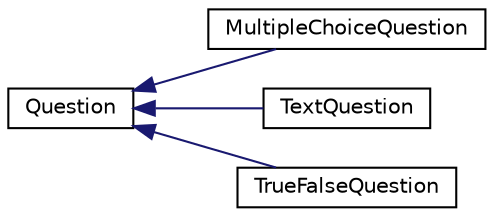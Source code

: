 digraph "Graphical Class Hierarchy"
{
  edge [fontname="Helvetica",fontsize="10",labelfontname="Helvetica",labelfontsize="10"];
  node [fontname="Helvetica",fontsize="10",shape=record];
  rankdir="LR";
  Node0 [label="Question",height=0.2,width=0.4,color="black", fillcolor="white", style="filled",URL="$classQuestion.html"];
  Node0 -> Node1 [dir="back",color="midnightblue",fontsize="10",style="solid",fontname="Helvetica"];
  Node1 [label="MultipleChoiceQuestion",height=0.2,width=0.4,color="black", fillcolor="white", style="filled",URL="$classMultipleChoiceQuestion.html"];
  Node0 -> Node2 [dir="back",color="midnightblue",fontsize="10",style="solid",fontname="Helvetica"];
  Node2 [label="TextQuestion",height=0.2,width=0.4,color="black", fillcolor="white", style="filled",URL="$classTextQuestion.html"];
  Node0 -> Node3 [dir="back",color="midnightblue",fontsize="10",style="solid",fontname="Helvetica"];
  Node3 [label="TrueFalseQuestion",height=0.2,width=0.4,color="black", fillcolor="white", style="filled",URL="$classTrueFalseQuestion.html"];
}
